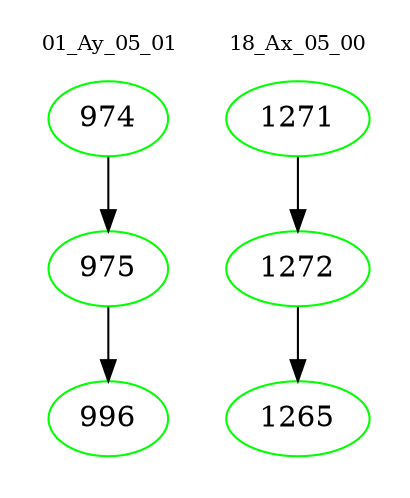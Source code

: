 digraph{
subgraph cluster_0 {
color = white
label = "01_Ay_05_01";
fontsize=10;
T0_974 [label="974", color="green"]
T0_974 -> T0_975 [color="black"]
T0_975 [label="975", color="green"]
T0_975 -> T0_996 [color="black"]
T0_996 [label="996", color="green"]
}
subgraph cluster_1 {
color = white
label = "18_Ax_05_00";
fontsize=10;
T1_1271 [label="1271", color="green"]
T1_1271 -> T1_1272 [color="black"]
T1_1272 [label="1272", color="green"]
T1_1272 -> T1_1265 [color="black"]
T1_1265 [label="1265", color="green"]
}
}
